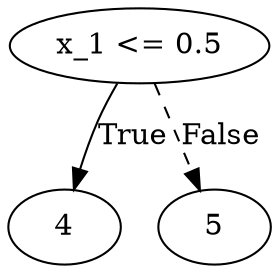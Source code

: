 digraph {
0 [label="x_1 <= 0.5"];
1 [label="4"];
0 -> 1 [label="True"];
2 [label="5"];
0 -> 2 [style="dashed", label="False"];

}